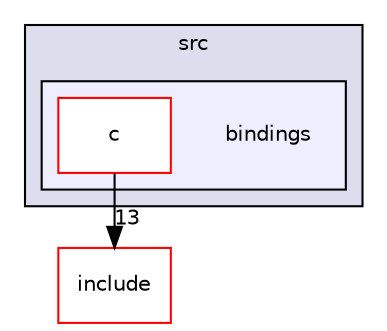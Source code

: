 digraph "/home/runner/work/cpp-sdks/cpp-sdks/libs/common/src/bindings" {
  compound=true
  node [ fontsize="10", fontname="Helvetica"];
  edge [ labelfontsize="10", labelfontname="Helvetica"];
  subgraph clusterdir_4e4d22e38ca4e2e8207825ee2d00bc54 {
    graph [ bgcolor="#ddddee", pencolor="black", label="src" fontname="Helvetica", fontsize="10", URL="dir_4e4d22e38ca4e2e8207825ee2d00bc54.html"]
  subgraph clusterdir_96564c7e53140614dda422247c1aa4b1 {
    graph [ bgcolor="#eeeeff", pencolor="black", label="" URL="dir_96564c7e53140614dda422247c1aa4b1.html"];
    dir_96564c7e53140614dda422247c1aa4b1 [shape=plaintext label="bindings"];
  dir_0aa2c7a11627ae3b29503c4d1e362b1b [shape=box label="c" fillcolor="white" style="filled" color="red" URL="dir_0aa2c7a11627ae3b29503c4d1e362b1b.html"];
  }
  }
  dir_11fbc4217d50ab21044e5ad6614aede5 [shape=box label="include" fillcolor="white" style="filled" color="red" URL="dir_11fbc4217d50ab21044e5ad6614aede5.html"];
  dir_0aa2c7a11627ae3b29503c4d1e362b1b->dir_11fbc4217d50ab21044e5ad6614aede5 [headlabel="13", labeldistance=1.5 headhref="dir_000019_000001.html"];
}
